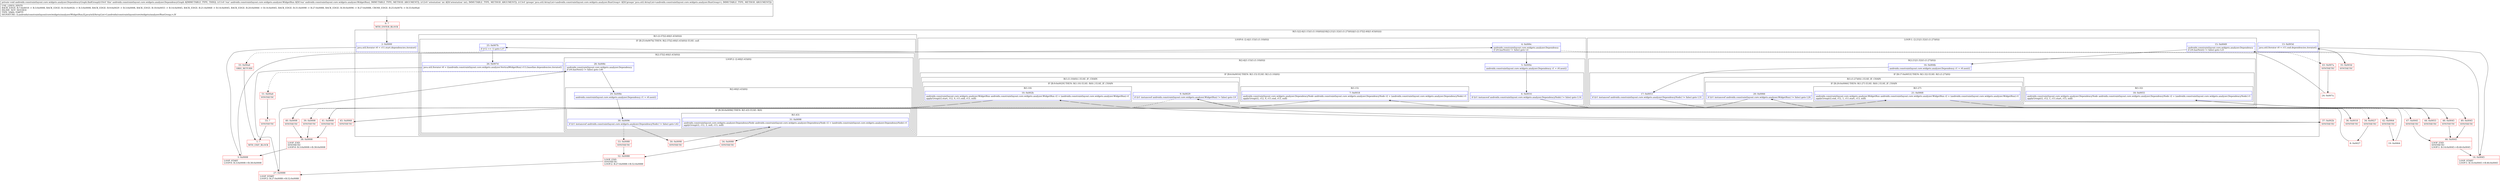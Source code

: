 digraph "CFG forandroidx.constraintlayout.core.widgets.analyzer.DependencyGraph.findGroup(Landroidx\/constraintlayout\/core\/widgets\/analyzer\/WidgetRun;ILjava\/util\/ArrayList;)V" {
subgraph cluster_Region_1702438297 {
label = "R(5:1|(2:4|(1:15)(1:(1:10)(0)))|18|(2:21|(1:32)(1:(1:27)(0)))|(1:(2:37|(2:40|(1:43)(0)))))";
node [shape=record,color=blue];
Node_2 [shape=record,label="{2\:\ 0x0000|java.util.Iterator r0 = r11.start.dependencies.iterator()\l\l}"];
subgraph cluster_LoopRegion_1516122905 {
label = "LOOP:0: (2:4|(1:15)(1:(1:10)(0)))";
node [shape=record,color=blue];
Node_4 [shape=record,label="{4\:\ 0x000c|androidx.constraintlayout.core.widgets.analyzer.Dependency \lif (r0.hasNext() != false) goto L4\l}"];
subgraph cluster_Region_395335388 {
label = "R(2:4|(1:15)(1:(1:10)(0)))";
node [shape=record,color=blue];
Node_5 [shape=record,label="{5\:\ 0x000e|androidx.constraintlayout.core.widgets.analyzer.Dependency r1 = r0.next()\l}"];
subgraph cluster_IfRegion_1960523202 {
label = "IF [B:6:0x0016] THEN: R(1:15) ELSE: R(1:(1:10)(0))";
node [shape=record,color=blue];
Node_6 [shape=record,label="{6\:\ 0x0016|if ((r1 instanceof androidx.constraintlayout.core.widgets.analyzer.DependencyNode) != false) goto L14\l}"];
subgraph cluster_Region_764206391 {
label = "R(1:15)";
node [shape=record,color=blue];
Node_7 [shape=record,label="{7\:\ 0x0018|androidx.constraintlayout.core.widgets.analyzer.DependencyNode androidx.constraintlayout.core.widgets.analyzer.DependencyNode r2 = (androidx.constraintlayout.core.widgets.analyzer.DependencyNode) r1\lapplyGroup(r2, r12, 0, r11.end, r13, null)\l}"];
}
subgraph cluster_Region_1487045421 {
label = "R(1:(1:10)(0)) | ELSE_IF_CHAIN\l";
node [shape=record,color=blue];
subgraph cluster_IfRegion_1942992347 {
label = "IF [B:9:0x0029] THEN: R(1:10) ELSE: R(0) | ELSE_IF_CHAIN\l";
node [shape=record,color=blue];
Node_9 [shape=record,label="{9\:\ 0x0029|if ((r1 instanceof androidx.constraintlayout.core.widgets.analyzer.WidgetRun) != false) goto L9\l}"];
subgraph cluster_Region_1858863893 {
label = "R(1:10)";
node [shape=record,color=blue];
Node_10 [shape=record,label="{10\:\ 0x002b|androidx.constraintlayout.core.widgets.analyzer.WidgetRun androidx.constraintlayout.core.widgets.analyzer.WidgetRun r2 = (androidx.constraintlayout.core.widgets.analyzer.WidgetRun) r1\lapplyGroup(r2.start, r12, 0, r11.end, r13, null)\l}"];
}
subgraph cluster_Region_1719417800 {
label = "R(0)";
node [shape=record,color=blue];
}
}
}
}
}
}
Node_13 [shape=record,label="{13\:\ 0x003d|java.util.Iterator r0 = r11.end.dependencies.iterator()\l\l}"];
subgraph cluster_LoopRegion_1269065696 {
label = "LOOP:1: (2:21|(1:32)(1:(1:27)(0)))";
node [shape=record,color=blue];
Node_15 [shape=record,label="{15\:\ 0x0049|androidx.constraintlayout.core.widgets.analyzer.Dependency \lif (r0.hasNext() != false) goto L21\l}"];
subgraph cluster_Region_122891858 {
label = "R(2:21|(1:32)(1:(1:27)(0)))";
node [shape=record,color=blue];
Node_16 [shape=record,label="{16\:\ 0x004b|androidx.constraintlayout.core.widgets.analyzer.Dependency r1 = r0.next()\l}"];
subgraph cluster_IfRegion_163328526 {
label = "IF [B:17:0x0053] THEN: R(1:32) ELSE: R(1:(1:27)(0))";
node [shape=record,color=blue];
Node_17 [shape=record,label="{17\:\ 0x0053|if ((r1 instanceof androidx.constraintlayout.core.widgets.analyzer.DependencyNode) != false) goto L31\l}"];
subgraph cluster_Region_1390959154 {
label = "R(1:32)";
node [shape=record,color=blue];
Node_18 [shape=record,label="{18\:\ 0x0055|androidx.constraintlayout.core.widgets.analyzer.DependencyNode androidx.constraintlayout.core.widgets.analyzer.DependencyNode r2 = (androidx.constraintlayout.core.widgets.analyzer.DependencyNode) r1\lapplyGroup(r2, r12, 1, r11.start, r13, null)\l}"];
}
subgraph cluster_Region_244968074 {
label = "R(1:(1:27)(0)) | ELSE_IF_CHAIN\l";
node [shape=record,color=blue];
subgraph cluster_IfRegion_1726613470 {
label = "IF [B:20:0x0066] THEN: R(1:27) ELSE: R(0) | ELSE_IF_CHAIN\l";
node [shape=record,color=blue];
Node_20 [shape=record,label="{20\:\ 0x0066|if ((r1 instanceof androidx.constraintlayout.core.widgets.analyzer.WidgetRun) != false) goto L26\l}"];
subgraph cluster_Region_45113506 {
label = "R(1:27)";
node [shape=record,color=blue];
Node_21 [shape=record,label="{21\:\ 0x0068|androidx.constraintlayout.core.widgets.analyzer.WidgetRun androidx.constraintlayout.core.widgets.analyzer.WidgetRun r2 = (androidx.constraintlayout.core.widgets.analyzer.WidgetRun) r1\lapplyGroup(r2.end, r12, 1, r11.start, r13, null)\l}"];
}
subgraph cluster_Region_2027263215 {
label = "R(0)";
node [shape=record,color=blue];
}
}
}
}
}
}
subgraph cluster_Region_269612473 {
label = "R(1:(2:37|(2:40|(1:43)(0))))";
node [shape=record,color=blue];
subgraph cluster_IfRegion_1369280651 {
label = "IF [B:25:0x007b] THEN: R(2:37|(2:40|(1:43)(0))) ELSE: null";
node [shape=record,color=blue];
Node_25 [shape=record,label="{25\:\ 0x007b|if (r12 == 1) goto L37\l}"];
subgraph cluster_Region_1736419729 {
label = "R(2:37|(2:40|(1:43)(0)))";
node [shape=record,color=blue];
Node_26 [shape=record,label="{26\:\ 0x007d|java.util.Iterator r0 = ((androidx.constraintlayout.core.widgets.analyzer.VerticalWidgetRun) r11).baseline.dependencies.iterator()\l\l}"];
subgraph cluster_LoopRegion_869870461 {
label = "LOOP:2: (2:40|(1:43)(0))";
node [shape=record,color=blue];
Node_28 [shape=record,label="{28\:\ 0x008c|androidx.constraintlayout.core.widgets.analyzer.Dependency \lif (r0.hasNext() != false) goto L40\l}"];
subgraph cluster_Region_746237058 {
label = "R(2:40|(1:43)(0))";
node [shape=record,color=blue];
Node_29 [shape=record,label="{29\:\ 0x008e|androidx.constraintlayout.core.widgets.analyzer.Dependency r1 = r0.next()\l}"];
subgraph cluster_IfRegion_291403854 {
label = "IF [B:30:0x0096] THEN: R(1:43) ELSE: R(0)";
node [shape=record,color=blue];
Node_30 [shape=record,label="{30\:\ 0x0096|if ((r1 instanceof androidx.constraintlayout.core.widgets.analyzer.DependencyNode) != false) goto L42\l}"];
subgraph cluster_Region_1862635739 {
label = "R(1:43)";
node [shape=record,color=blue];
Node_31 [shape=record,label="{31\:\ 0x0098|androidx.constraintlayout.core.widgets.analyzer.DependencyNode androidx.constraintlayout.core.widgets.analyzer.DependencyNode r2 = (androidx.constraintlayout.core.widgets.analyzer.DependencyNode) r1\lapplyGroup(r2, r12, 2, null, r13, null)\l}"];
}
subgraph cluster_Region_192374997 {
label = "R(0)";
node [shape=record,color=blue];
}
}
}
}
}
}
}
}
Node_0 [shape=record,color=red,label="{0\:\ ?|MTH_ENTER_BLOCK\l}"];
Node_3 [shape=record,color=red,label="{3\:\ 0x0008|LOOP_START\lLOOP:0: B:3:0x0008\-\>B:38:0x0008\l}"];
Node_34 [shape=record,color=red,label="{34\:\ 0x0027|SYNTHETIC\l}"];
Node_8 [shape=record,color=red,label="{8\:\ 0x0027}"];
Node_37 [shape=record,color=red,label="{37\:\ 0x002b|SYNTHETIC\l}"];
Node_40 [shape=record,color=red,label="{40\:\ 0x0008|SYNTHETIC\l}"];
Node_38 [shape=record,color=red,label="{38\:\ 0x0008|LOOP_END\lSYNTHETIC\lLOOP:0: B:3:0x0008\-\>B:38:0x0008\l}"];
Node_39 [shape=record,color=red,label="{39\:\ 0x0008|SYNTHETIC\l}"];
Node_36 [shape=record,color=red,label="{36\:\ 0x0018|SYNTHETIC\l}"];
Node_41 [shape=record,color=red,label="{41\:\ 0x0008|SYNTHETIC\l}"];
Node_35 [shape=record,color=red,label="{35\:\ 0x003d|SYNTHETIC\l}"];
Node_14 [shape=record,color=red,label="{14\:\ 0x0045|LOOP_START\lLOOP:1: B:14:0x0045\-\>B:46:0x0045\l}"];
Node_42 [shape=record,color=red,label="{42\:\ 0x0064|SYNTHETIC\l}"];
Node_19 [shape=record,color=red,label="{19\:\ 0x0064}"];
Node_45 [shape=record,color=red,label="{45\:\ 0x0068|SYNTHETIC\l}"];
Node_48 [shape=record,color=red,label="{48\:\ 0x0045|SYNTHETIC\l}"];
Node_46 [shape=record,color=red,label="{46\:\ 0x0045|LOOP_END\lSYNTHETIC\lLOOP:1: B:14:0x0045\-\>B:46:0x0045\l}"];
Node_47 [shape=record,color=red,label="{47\:\ 0x0045|SYNTHETIC\l}"];
Node_44 [shape=record,color=red,label="{44\:\ 0x0055|SYNTHETIC\l}"];
Node_49 [shape=record,color=red,label="{49\:\ 0x0045|SYNTHETIC\l}"];
Node_43 [shape=record,color=red,label="{43\:\ 0x007a|SYNTHETIC\l}"];
Node_24 [shape=record,color=red,label="{24\:\ 0x007a}"];
Node_27 [shape=record,color=red,label="{27\:\ 0x0088|LOOP_START\lLOOP:2: B:27:0x0088\-\>B:52:0x0088\l}"];
Node_50 [shape=record,color=red,label="{50\:\ 0x0098|SYNTHETIC\l}"];
Node_54 [shape=record,color=red,label="{54\:\ 0x0088|SYNTHETIC\l}"];
Node_52 [shape=record,color=red,label="{52\:\ 0x0088|LOOP_END\lSYNTHETIC\lLOOP:2: B:27:0x0088\-\>B:52:0x0088\l}"];
Node_53 [shape=record,color=red,label="{53\:\ 0x0088|SYNTHETIC\l}"];
Node_51 [shape=record,color=red,label="{51\:\ 0x00a6|SYNTHETIC\l}"];
Node_55 [shape=record,color=red,label="{55\:\ ?|SYNTHETIC\l}"];
Node_1 [shape=record,color=red,label="{1\:\ ?|MTH_EXIT_BLOCK\l}"];
Node_33 [shape=record,color=red,label="{33\:\ 0x00a6|ORIG_RETURN\l}"];
MethodNode[shape=record,label="{private void androidx.constraintlayout.core.widgets.analyzer.DependencyGraph.findGroup((r10v0 'this' androidx.constraintlayout.core.widgets.analyzer.DependencyGraph A[IMMUTABLE_TYPE, THIS]), (r11v0 'run' androidx.constraintlayout.core.widgets.analyzer.WidgetRun A[D('run' androidx.constraintlayout.core.widgets.analyzer.WidgetRun), IMMUTABLE_TYPE, METHOD_ARGUMENT]), (r12v0 'orientation' int A[D('orientation' int), IMMUTABLE_TYPE, METHOD_ARGUMENT]), (r13v0 'groups' java.util.ArrayList\<androidx.constraintlayout.core.widgets.analyzer.RunGroup\> A[D('groups' java.util.ArrayList\<androidx.constraintlayout.core.widgets.analyzer.RunGroup\>), IMMUTABLE_TYPE, METHOD_ARGUMENT]))  | USE_LINES_HINTS\lBACK_EDGE: B:7:0x0018 \-\> B:3:0x0008, BACK_EDGE: B:10:0x002b \-\> B:3:0x0008, BACK_EDGE: B:9:0x0029 \-\> B:3:0x0008, BACK_EDGE: B:18:0x0055 \-\> B:14:0x0045, BACK_EDGE: B:21:0x0068 \-\> B:14:0x0045, BACK_EDGE: B:20:0x0066 \-\> B:14:0x0045, BACK_EDGE: B:31:0x0098 \-\> B:27:0x0088, BACK_EDGE: B:30:0x0096 \-\> B:27:0x0088, CROSS_EDGE: B:25:0x007b \-\> B:33:0x00a6\lINLINE_NOT_NEEDED\lTYPE_VARS: EMPTY\lSIGNATURE: (Landroidx\/constraintlayout\/core\/widgets\/analyzer\/WidgetRun;ILjava\/util\/ArrayList\<Landroidx\/constraintlayout\/core\/widgets\/analyzer\/RunGroup;\>;)V\l}"];
MethodNode -> Node_0;Node_2 -> Node_3;
Node_4 -> Node_5;
Node_4 -> Node_35[style=dashed];
Node_5 -> Node_6;
Node_6 -> Node_34[style=dashed];
Node_6 -> Node_36;
Node_7 -> Node_41;
Node_9 -> Node_37;
Node_9 -> Node_39[style=dashed];
Node_10 -> Node_40;
Node_13 -> Node_14;
Node_15 -> Node_16;
Node_15 -> Node_43[style=dashed];
Node_16 -> Node_17;
Node_17 -> Node_42[style=dashed];
Node_17 -> Node_44;
Node_18 -> Node_49;
Node_20 -> Node_45;
Node_20 -> Node_47[style=dashed];
Node_21 -> Node_48;
Node_25 -> Node_26;
Node_25 -> Node_33[style=dashed];
Node_26 -> Node_27;
Node_28 -> Node_29;
Node_28 -> Node_51[style=dashed];
Node_29 -> Node_30;
Node_30 -> Node_50;
Node_30 -> Node_53[style=dashed];
Node_31 -> Node_54;
Node_0 -> Node_2;
Node_3 -> Node_4;
Node_34 -> Node_8;
Node_8 -> Node_9;
Node_37 -> Node_10;
Node_40 -> Node_38;
Node_38 -> Node_3;
Node_39 -> Node_38;
Node_36 -> Node_7;
Node_41 -> Node_38;
Node_35 -> Node_13;
Node_14 -> Node_15;
Node_42 -> Node_19;
Node_19 -> Node_20;
Node_45 -> Node_21;
Node_48 -> Node_46;
Node_46 -> Node_14;
Node_47 -> Node_46;
Node_44 -> Node_18;
Node_49 -> Node_46;
Node_43 -> Node_24;
Node_24 -> Node_25;
Node_27 -> Node_28;
Node_50 -> Node_31;
Node_54 -> Node_52;
Node_52 -> Node_27;
Node_53 -> Node_52;
Node_51 -> Node_55;
Node_55 -> Node_1;
Node_33 -> Node_1;
}

